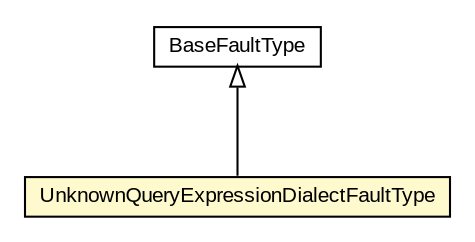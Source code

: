 #!/usr/local/bin/dot
#
# Class diagram 
# Generated by UMLGraph version R5_6-24-gf6e263 (http://www.umlgraph.org/)
#

digraph G {
	edge [fontname="arial",fontsize=10,labelfontname="arial",labelfontsize=10];
	node [fontname="arial",fontsize=10,shape=plaintext];
	nodesep=0.25;
	ranksep=0.5;
	// org.oasis_open.docs.wsrf.bf_2.BaseFaultType
	c1257183 [label=<<table title="org.oasis_open.docs.wsrf.bf_2.BaseFaultType" border="0" cellborder="1" cellspacing="0" cellpadding="2" port="p" href="../bf_2/BaseFaultType.html">
		<tr><td><table border="0" cellspacing="0" cellpadding="1">
<tr><td align="center" balign="center"> BaseFaultType </td></tr>
		</table></td></tr>
		</table>>, URL="../bf_2/BaseFaultType.html", fontname="arial", fontcolor="black", fontsize=10.0];
	// org.oasis_open.docs.wsrf.rp_2.UnknownQueryExpressionDialectFaultType
	c1257800 [label=<<table title="org.oasis_open.docs.wsrf.rp_2.UnknownQueryExpressionDialectFaultType" border="0" cellborder="1" cellspacing="0" cellpadding="2" port="p" bgcolor="lemonChiffon" href="./UnknownQueryExpressionDialectFaultType.html">
		<tr><td><table border="0" cellspacing="0" cellpadding="1">
<tr><td align="center" balign="center"> UnknownQueryExpressionDialectFaultType </td></tr>
		</table></td></tr>
		</table>>, URL="./UnknownQueryExpressionDialectFaultType.html", fontname="arial", fontcolor="black", fontsize=10.0];
	//org.oasis_open.docs.wsrf.rp_2.UnknownQueryExpressionDialectFaultType extends org.oasis_open.docs.wsrf.bf_2.BaseFaultType
	c1257183:p -> c1257800:p [dir=back,arrowtail=empty];
}

